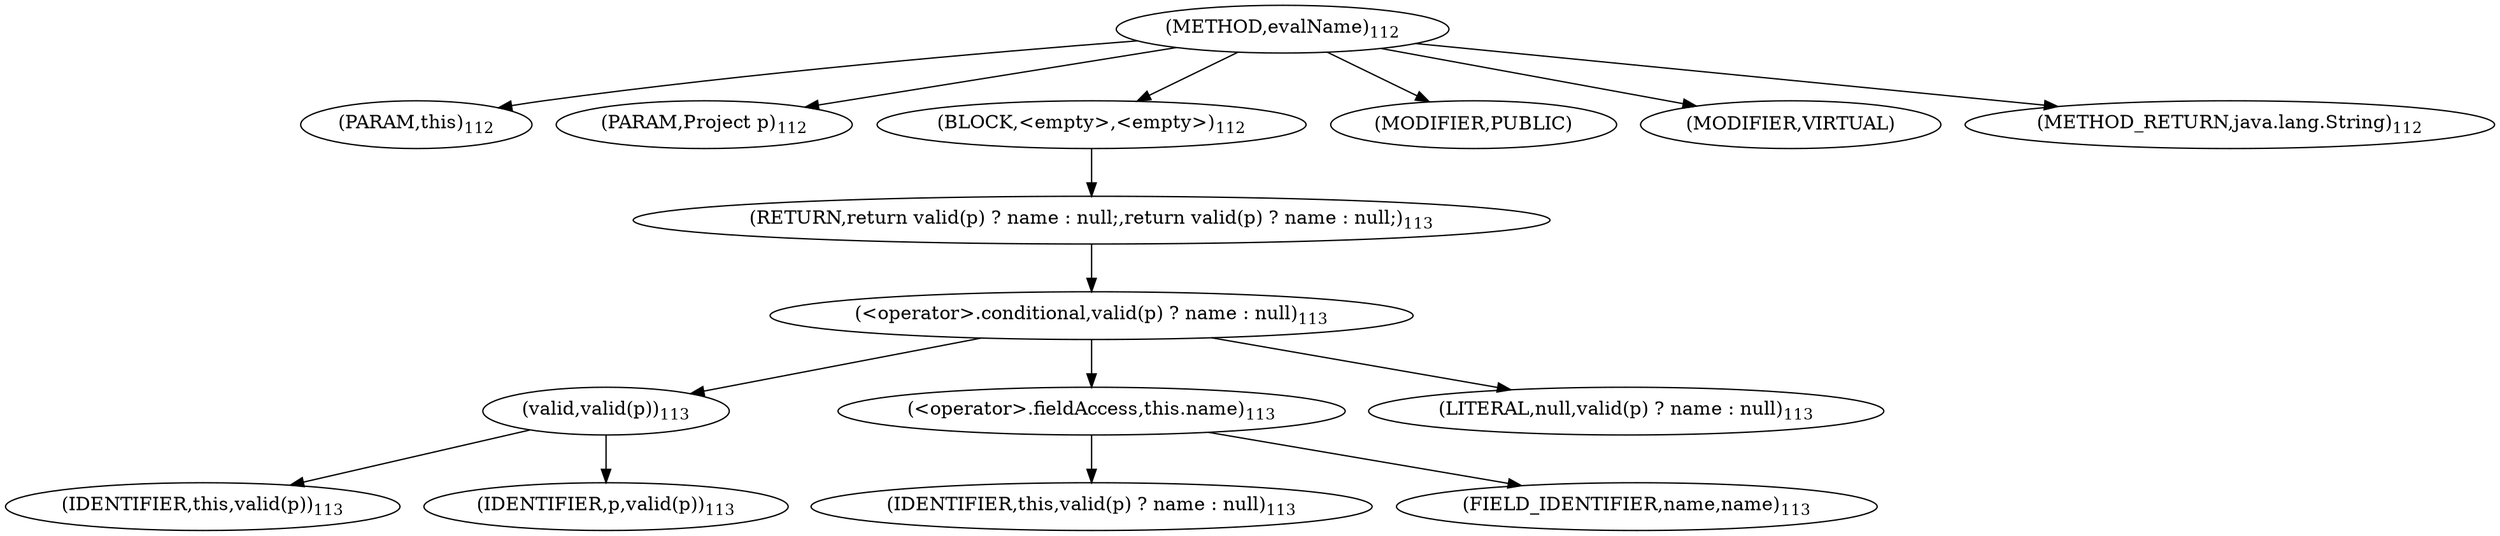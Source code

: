 digraph "evalName" {  
"164" [label = <(METHOD,evalName)<SUB>112</SUB>> ]
"6" [label = <(PARAM,this)<SUB>112</SUB>> ]
"165" [label = <(PARAM,Project p)<SUB>112</SUB>> ]
"166" [label = <(BLOCK,&lt;empty&gt;,&lt;empty&gt;)<SUB>112</SUB>> ]
"167" [label = <(RETURN,return valid(p) ? name : null;,return valid(p) ? name : null;)<SUB>113</SUB>> ]
"168" [label = <(&lt;operator&gt;.conditional,valid(p) ? name : null)<SUB>113</SUB>> ]
"169" [label = <(valid,valid(p))<SUB>113</SUB>> ]
"5" [label = <(IDENTIFIER,this,valid(p))<SUB>113</SUB>> ]
"170" [label = <(IDENTIFIER,p,valid(p))<SUB>113</SUB>> ]
"171" [label = <(&lt;operator&gt;.fieldAccess,this.name)<SUB>113</SUB>> ]
"172" [label = <(IDENTIFIER,this,valid(p) ? name : null)<SUB>113</SUB>> ]
"173" [label = <(FIELD_IDENTIFIER,name,name)<SUB>113</SUB>> ]
"174" [label = <(LITERAL,null,valid(p) ? name : null)<SUB>113</SUB>> ]
"175" [label = <(MODIFIER,PUBLIC)> ]
"176" [label = <(MODIFIER,VIRTUAL)> ]
"177" [label = <(METHOD_RETURN,java.lang.String)<SUB>112</SUB>> ]
  "164" -> "6" 
  "164" -> "165" 
  "164" -> "166" 
  "164" -> "175" 
  "164" -> "176" 
  "164" -> "177" 
  "166" -> "167" 
  "167" -> "168" 
  "168" -> "169" 
  "168" -> "171" 
  "168" -> "174" 
  "169" -> "5" 
  "169" -> "170" 
  "171" -> "172" 
  "171" -> "173" 
}
